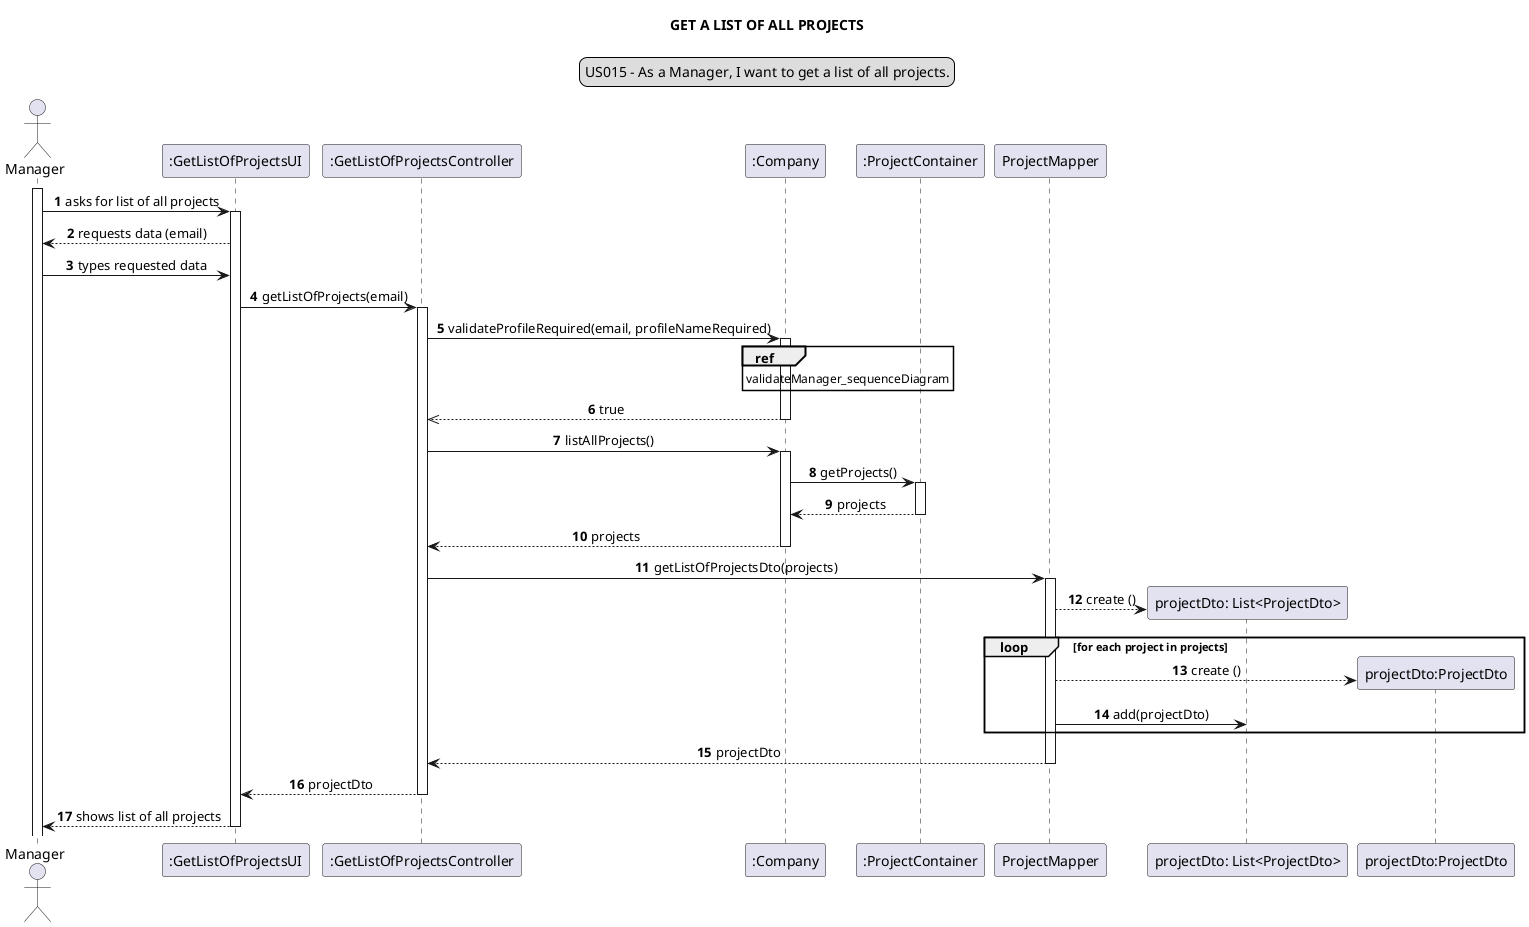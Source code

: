 @startuml

skinparam sequenceMessageAlign center
title GET A LIST OF ALL PROJECTS
legend top
US015 - As a Manager, I want to get a list of all projects.
end legend
autonumber
actor Manager

participant ":GetListOfProjectsUI" as ui
participant ":GetListOfProjectsController" as controller
participant ":Company" as company
participant ":ProjectContainer" as pc
participant "ProjectMapper" as mapper
participant "projectDto: List<ProjectDto>" as list
participant "projectDto:ProjectDto" as dto

activate Manager
Manager -> ui: asks for list of all projects
activate ui
ui --> Manager: requests data (email)
Manager -> ui: types requested data
ui -> controller: getListOfProjects(email)
activate controller
controller -> company: validateProfileRequired(email, profileNameRequired)
activate company
ref over company: validateManager_sequenceDiagram
company -->> controller: true
deactivate company
controller -> company: listAllProjects()
activate company
company -> pc: getProjects()
activate pc
pc --> company: projects
deactivate pc
company --> controller: projects
deactivate company
controller -> mapper: getListOfProjectsDto(projects)
activate mapper
create list
mapper --> list: create ()
loop for each project in projects
create dto
mapper --> dto: create ()
mapper -> list: add(projectDto)
end loop
controller <-- mapper: projectDto
deactivate mapper
ui <-- controller: projectDto
deactivate controller
ui --> Manager: shows list of all projects
deactivate ui

@enduml